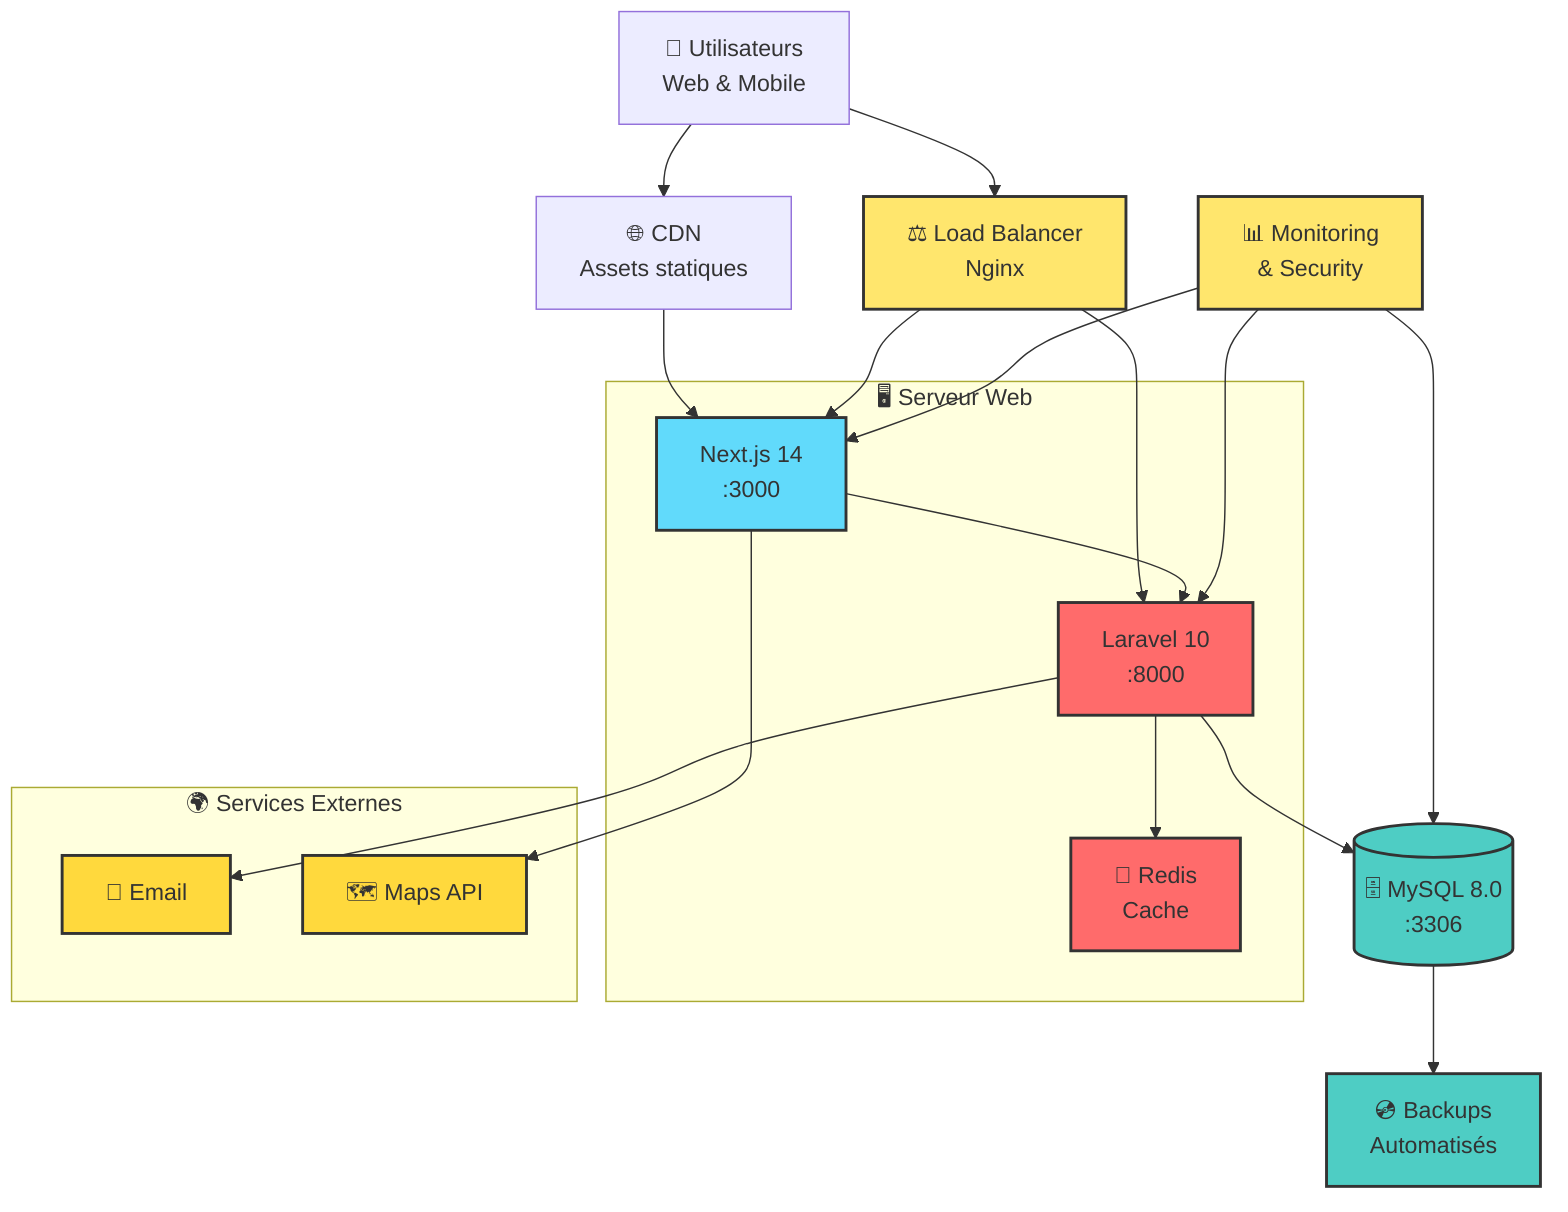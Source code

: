 graph TB
    %% Diagramme de déploiement KamerCare - Version compacte
    
    Users[👥 Utilisateurs<br/>Web & Mobile]
    CDN[🌐 CDN<br/>Assets statiques]
    
    LB[⚖️ Load Balancer<br/>Nginx]
    
    subgraph "🖥️ Serveur Web"
        Frontend[Next.js 14<br/>:3000]
        Backend[Laravel 10<br/>:8000]
        Redis[🔴 Redis<br/>Cache]
    end
    
    MySQL[(🗄️ MySQL 8.0<br/>:3306)]
    Backup[💿 Backups<br/>Automatisés]
    
    subgraph "🌍 Services Externes"
        Email[📧 Email]
        Maps[🗺️ Maps API]
    end
    
    Monitor[📊 Monitoring<br/>& Security]
    
    %% Connexions principales
    Users --> CDN
    Users --> LB
    CDN --> Frontend
    LB --> Frontend
    LB --> Backend
    
    Frontend --> Backend
    Backend --> MySQL
    Backend --> Redis
    Backend --> Email
    Frontend --> Maps
    
    MySQL --> Backup
    Monitor --> Frontend
    Monitor --> Backend
    Monitor --> MySQL
    
    %% Styles
    classDef frontend fill:#61dafb,stroke:#333,stroke-width:2px
    classDef backend fill:#ff6b6b,stroke:#333,stroke-width:2px
    classDef database fill:#4ecdc4,stroke:#333,stroke-width:2px
    classDef service fill:#ffe66d,stroke:#333,stroke-width:2px
    classDef external fill:#ffd93d,stroke:#333,stroke-width:2px
    
    class Frontend frontend
    class Backend,Redis backend
    class MySQL,Backup database
    class LB,Monitor service
    class Email,Maps external